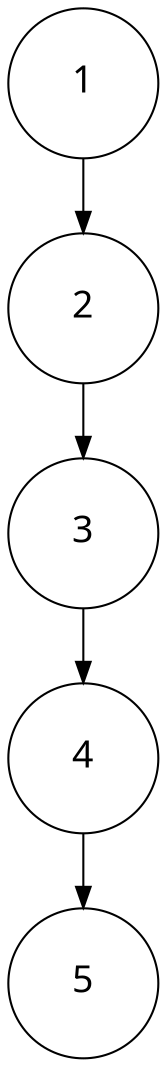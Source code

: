 digraph {
	name=Tree rankdir=TB
	1 [label=<<FONT POINT-SIZE="18" FACE="ubuntu">1</FONT><BR ALIGN="CENTER"/>> height=1 shape=circle width=1]
	1 -> 2
	2 [label=<<FONT POINT-SIZE="18" FACE="ubuntu">2</FONT><BR ALIGN="CENTER"/>> height=1 shape=circle width=1]
	2 -> 3
	3 [label=<<FONT POINT-SIZE="18" FACE="ubuntu">3</FONT><BR ALIGN="CENTER"/>> height=1 shape=circle width=1]
	3 -> 4
	4 [label=<<FONT POINT-SIZE="18" FACE="ubuntu">4</FONT><BR ALIGN="CENTER"/>> height=1 shape=circle width=1]
	4 -> 5
	5 [label=<<FONT POINT-SIZE="18" FACE="ubuntu">5</FONT><BR ALIGN="CENTER"/>> height=1 shape=circle width=1]
}
